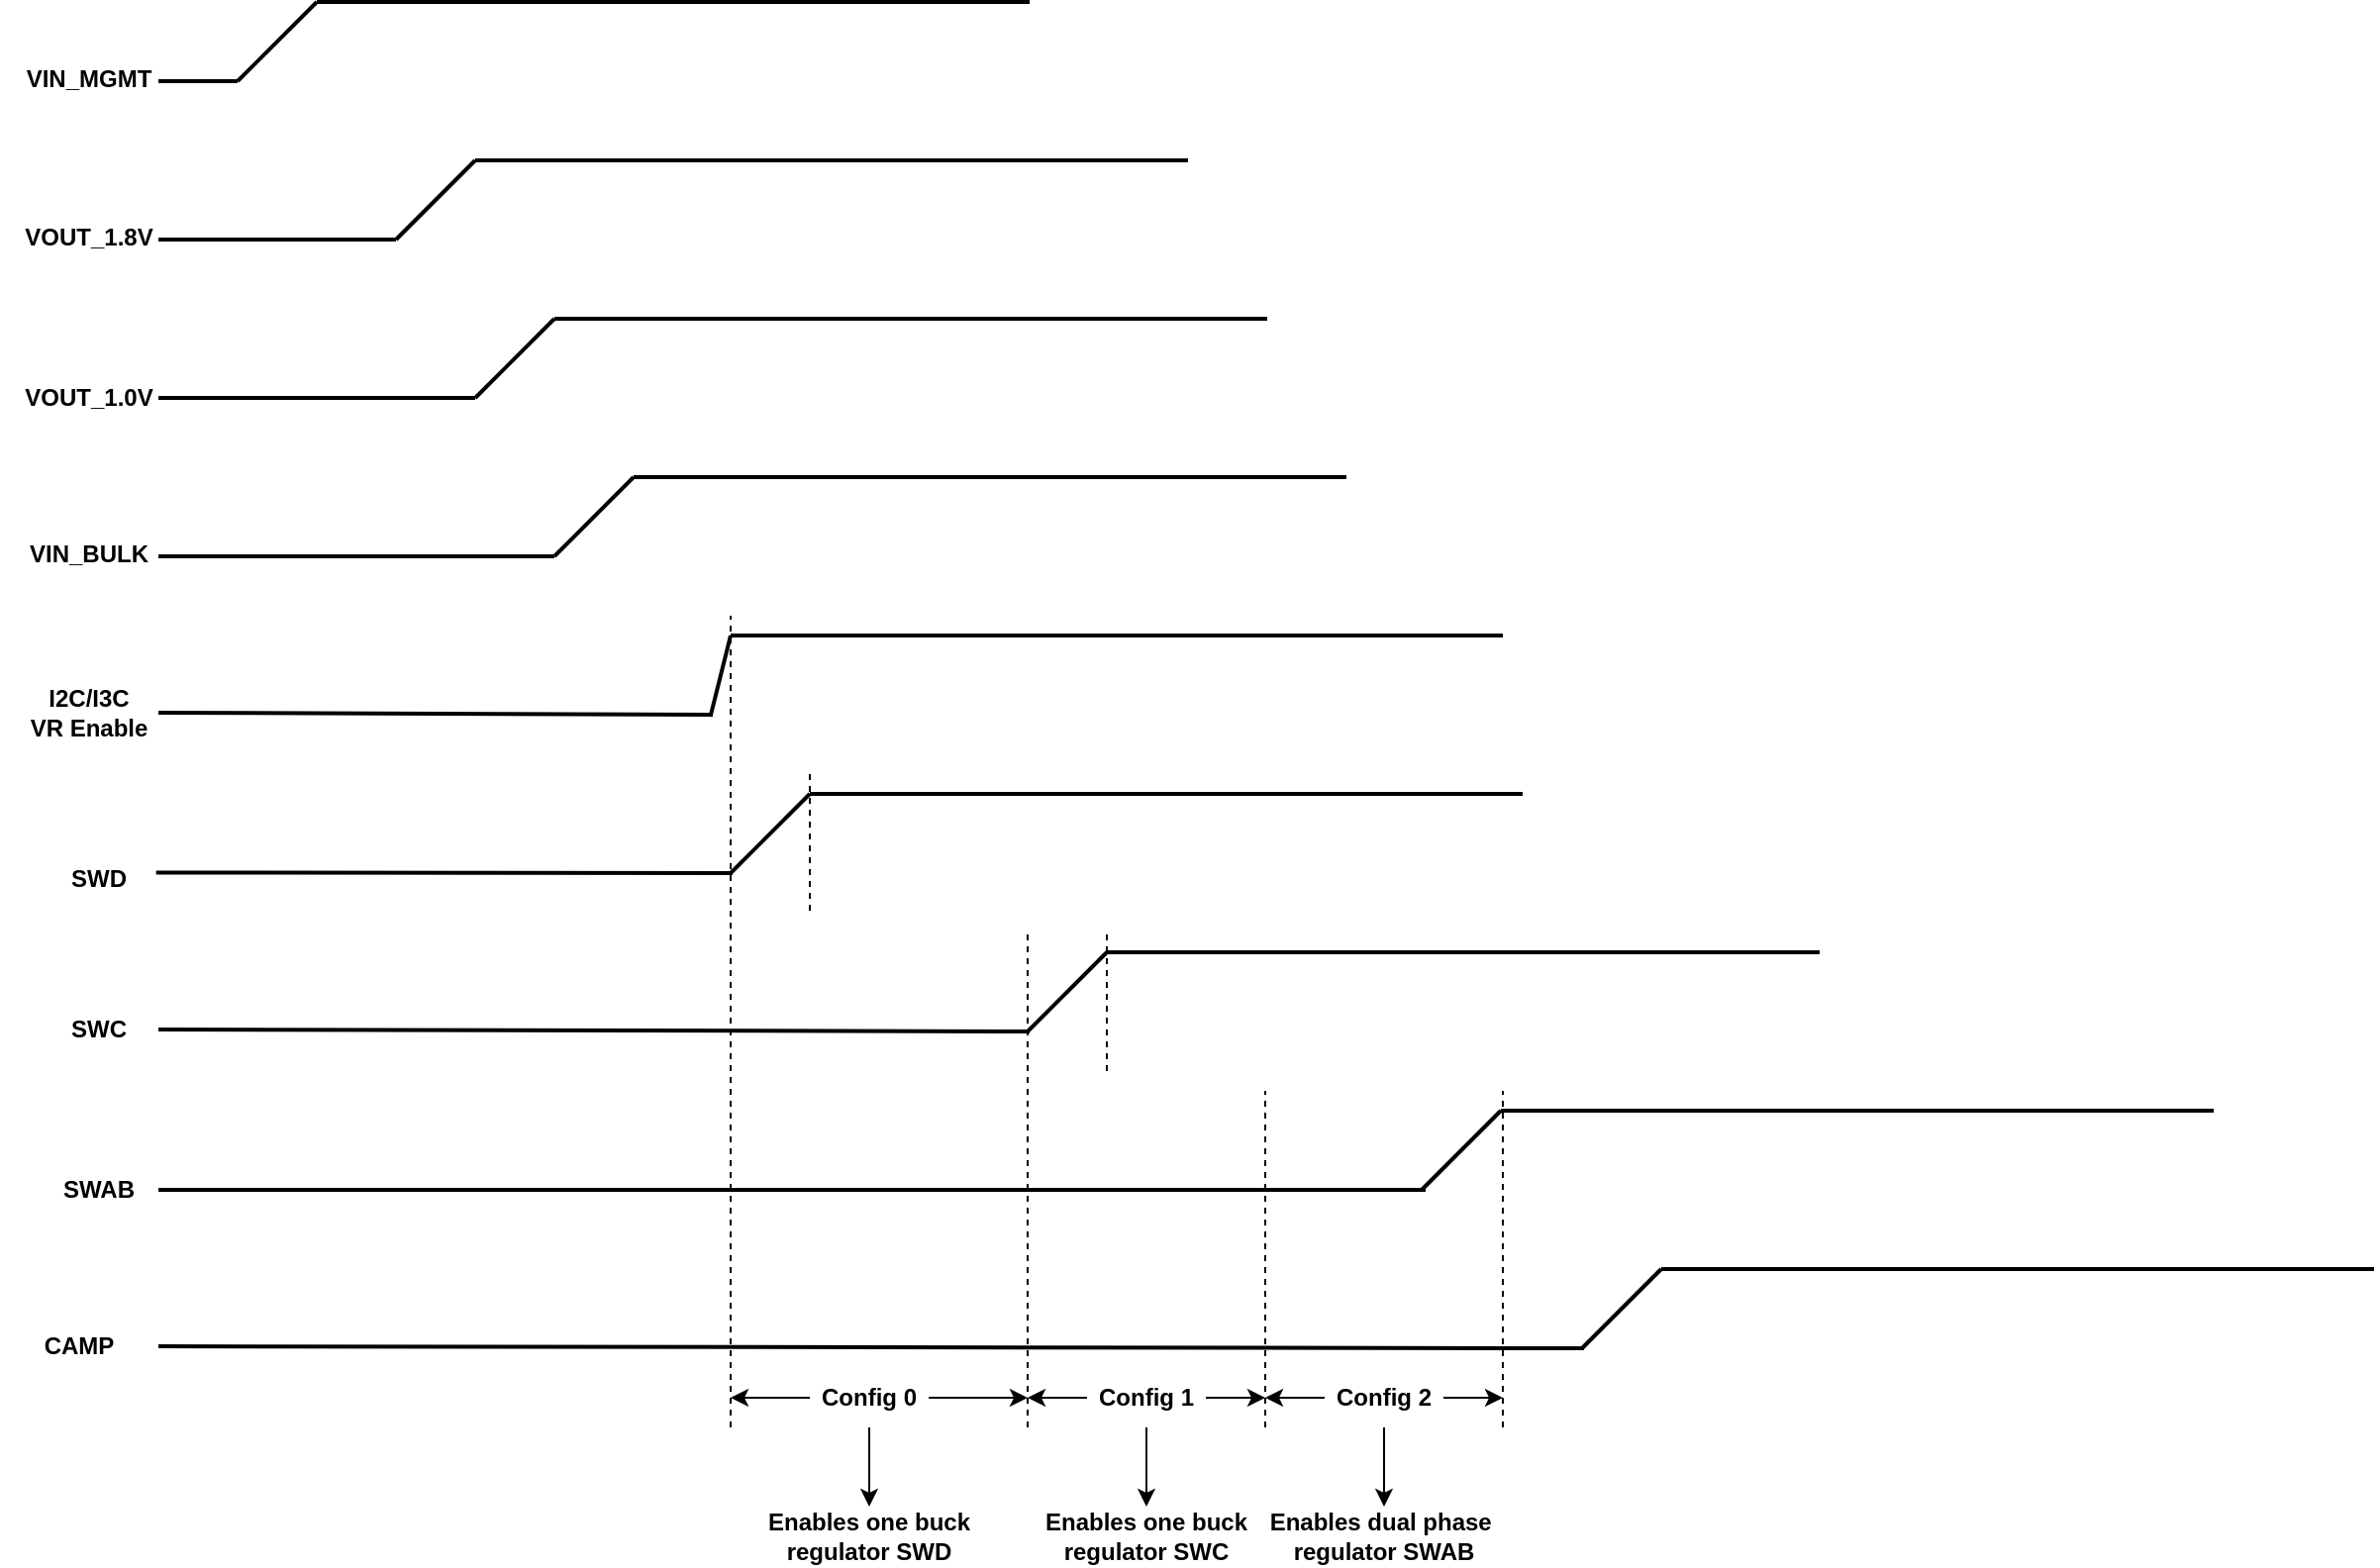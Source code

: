 <mxfile version="26.0.10">
  <diagram name="Page-1" id="JR7wk3ikz5wLLiDKSVqI">
    <mxGraphModel dx="1668" dy="2158" grid="1" gridSize="10" guides="1" tooltips="1" connect="1" arrows="1" fold="1" page="1" pageScale="1" pageWidth="850" pageHeight="1100" math="0" shadow="0">
      <root>
        <mxCell id="0" />
        <mxCell id="1" parent="0" />
        <mxCell id="hMm1spZbtBt_gbhy8hQx-1" value="" style="endArrow=none;html=1;rounded=0;strokeWidth=2;exitX=0.981;exitY=0.39;exitDx=0;exitDy=0;exitPerimeter=0;" edge="1" parent="1" source="hMm1spZbtBt_gbhy8hQx-14">
          <mxGeometry width="50" height="50" relative="1" as="geometry">
            <mxPoint x="80" y="440" as="sourcePoint" />
            <mxPoint x="290" y="440" as="targetPoint" />
          </mxGeometry>
        </mxCell>
        <mxCell id="hMm1spZbtBt_gbhy8hQx-2" value="" style="endArrow=none;html=1;rounded=0;strokeWidth=2;" edge="1" parent="1">
          <mxGeometry width="50" height="50" relative="1" as="geometry">
            <mxPoint x="289" y="440" as="sourcePoint" />
            <mxPoint x="329" y="400" as="targetPoint" />
          </mxGeometry>
        </mxCell>
        <mxCell id="hMm1spZbtBt_gbhy8hQx-3" value="" style="endArrow=none;html=1;rounded=0;strokeWidth=2;" edge="1" parent="1">
          <mxGeometry width="50" height="50" relative="1" as="geometry">
            <mxPoint x="329" y="400" as="sourcePoint" />
            <mxPoint x="689" y="400" as="targetPoint" />
          </mxGeometry>
        </mxCell>
        <mxCell id="hMm1spZbtBt_gbhy8hQx-5" value="" style="endArrow=none;html=1;rounded=0;strokeWidth=2;exitX=1;exitY=0.5;exitDx=0;exitDy=0;" edge="1" parent="1" source="hMm1spZbtBt_gbhy8hQx-15">
          <mxGeometry width="50" height="50" relative="1" as="geometry">
            <mxPoint x="120" y="520" as="sourcePoint" />
            <mxPoint x="440" y="520" as="targetPoint" />
          </mxGeometry>
        </mxCell>
        <mxCell id="hMm1spZbtBt_gbhy8hQx-6" value="" style="endArrow=none;html=1;rounded=0;strokeWidth=2;" edge="1" parent="1">
          <mxGeometry width="50" height="50" relative="1" as="geometry">
            <mxPoint x="439" y="520" as="sourcePoint" />
            <mxPoint x="479" y="480" as="targetPoint" />
          </mxGeometry>
        </mxCell>
        <mxCell id="hMm1spZbtBt_gbhy8hQx-7" value="" style="endArrow=none;html=1;rounded=0;strokeWidth=2;" edge="1" parent="1">
          <mxGeometry width="50" height="50" relative="1" as="geometry">
            <mxPoint x="479" y="480" as="sourcePoint" />
            <mxPoint x="839" y="480" as="targetPoint" />
          </mxGeometry>
        </mxCell>
        <mxCell id="hMm1spZbtBt_gbhy8hQx-8" value="" style="endArrow=none;html=1;rounded=0;strokeWidth=2;exitX=1;exitY=0.5;exitDx=0;exitDy=0;" edge="1" parent="1" source="hMm1spZbtBt_gbhy8hQx-16">
          <mxGeometry width="50" height="50" relative="1" as="geometry">
            <mxPoint x="159" y="600" as="sourcePoint" />
            <mxPoint x="640" y="600" as="targetPoint" />
          </mxGeometry>
        </mxCell>
        <mxCell id="hMm1spZbtBt_gbhy8hQx-9" value="" style="endArrow=none;html=1;rounded=0;strokeWidth=2;" edge="1" parent="1">
          <mxGeometry width="50" height="50" relative="1" as="geometry">
            <mxPoint x="638" y="600" as="sourcePoint" />
            <mxPoint x="678" y="560" as="targetPoint" />
          </mxGeometry>
        </mxCell>
        <mxCell id="hMm1spZbtBt_gbhy8hQx-10" value="" style="endArrow=none;html=1;rounded=0;strokeWidth=2;" edge="1" parent="1">
          <mxGeometry width="50" height="50" relative="1" as="geometry">
            <mxPoint x="678" y="560" as="sourcePoint" />
            <mxPoint x="1038" y="560" as="targetPoint" />
          </mxGeometry>
        </mxCell>
        <mxCell id="hMm1spZbtBt_gbhy8hQx-11" value="" style="endArrow=none;html=1;rounded=0;strokeWidth=2;exitX=1;exitY=0.5;exitDx=0;exitDy=0;" edge="1" parent="1" source="hMm1spZbtBt_gbhy8hQx-17">
          <mxGeometry width="50" height="50" relative="1" as="geometry">
            <mxPoint x="240" y="680" as="sourcePoint" />
            <mxPoint x="720" y="680" as="targetPoint" />
          </mxGeometry>
        </mxCell>
        <mxCell id="hMm1spZbtBt_gbhy8hQx-12" value="" style="endArrow=none;html=1;rounded=0;strokeWidth=2;" edge="1" parent="1">
          <mxGeometry width="50" height="50" relative="1" as="geometry">
            <mxPoint x="719" y="680" as="sourcePoint" />
            <mxPoint x="759" y="640" as="targetPoint" />
          </mxGeometry>
        </mxCell>
        <mxCell id="hMm1spZbtBt_gbhy8hQx-13" value="" style="endArrow=none;html=1;rounded=0;strokeWidth=2;" edge="1" parent="1">
          <mxGeometry width="50" height="50" relative="1" as="geometry">
            <mxPoint x="759" y="640" as="sourcePoint" />
            <mxPoint x="1119" y="640" as="targetPoint" />
          </mxGeometry>
        </mxCell>
        <mxCell id="hMm1spZbtBt_gbhy8hQx-14" value="&lt;b&gt;SWD&lt;/b&gt;" style="text;html=1;align=center;verticalAlign=middle;whiteSpace=wrap;rounded=0;" vertex="1" parent="1">
          <mxGeometry x="-60" y="428" width="60" height="30" as="geometry" />
        </mxCell>
        <mxCell id="hMm1spZbtBt_gbhy8hQx-15" value="&lt;b&gt;SWC&lt;/b&gt;" style="text;html=1;align=center;verticalAlign=middle;whiteSpace=wrap;rounded=0;" vertex="1" parent="1">
          <mxGeometry x="-60" y="504" width="60" height="30" as="geometry" />
        </mxCell>
        <mxCell id="hMm1spZbtBt_gbhy8hQx-16" value="&lt;b&gt;SWAB&lt;/b&gt;" style="text;html=1;align=center;verticalAlign=middle;whiteSpace=wrap;rounded=0;" vertex="1" parent="1">
          <mxGeometry x="-60" y="585" width="60" height="30" as="geometry" />
        </mxCell>
        <mxCell id="hMm1spZbtBt_gbhy8hQx-17" value="&lt;b&gt;CAMP&lt;/b&gt;" style="text;html=1;align=center;verticalAlign=middle;whiteSpace=wrap;rounded=0;" vertex="1" parent="1">
          <mxGeometry x="-80" y="664" width="80" height="30" as="geometry" />
        </mxCell>
        <mxCell id="hMm1spZbtBt_gbhy8hQx-19" value="" style="endArrow=none;dashed=1;html=1;rounded=0;" edge="1" parent="1">
          <mxGeometry width="50" height="50" relative="1" as="geometry">
            <mxPoint x="329" y="459" as="sourcePoint" />
            <mxPoint x="329" y="389" as="targetPoint" />
          </mxGeometry>
        </mxCell>
        <mxCell id="hMm1spZbtBt_gbhy8hQx-20" value="" style="endArrow=none;dashed=1;html=1;rounded=0;" edge="1" parent="1">
          <mxGeometry width="50" height="50" relative="1" as="geometry">
            <mxPoint x="439" y="720" as="sourcePoint" />
            <mxPoint x="439" y="470" as="targetPoint" />
          </mxGeometry>
        </mxCell>
        <mxCell id="hMm1spZbtBt_gbhy8hQx-21" value="" style="endArrow=none;dashed=1;html=1;rounded=0;" edge="1" parent="1">
          <mxGeometry width="50" height="50" relative="1" as="geometry">
            <mxPoint x="479" y="540" as="sourcePoint" />
            <mxPoint x="479" y="470" as="targetPoint" />
          </mxGeometry>
        </mxCell>
        <mxCell id="hMm1spZbtBt_gbhy8hQx-23" value="" style="endArrow=none;dashed=1;html=1;rounded=0;" edge="1" parent="1">
          <mxGeometry width="50" height="50" relative="1" as="geometry">
            <mxPoint x="559" y="720" as="sourcePoint" />
            <mxPoint x="559" y="550" as="targetPoint" />
          </mxGeometry>
        </mxCell>
        <mxCell id="hMm1spZbtBt_gbhy8hQx-24" value="" style="endArrow=none;dashed=1;html=1;rounded=0;" edge="1" parent="1">
          <mxGeometry width="50" height="50" relative="1" as="geometry">
            <mxPoint x="679" y="720" as="sourcePoint" />
            <mxPoint x="679" y="550" as="targetPoint" />
          </mxGeometry>
        </mxCell>
        <mxCell id="hMm1spZbtBt_gbhy8hQx-26" value="" style="endArrow=none;html=1;rounded=0;strokeWidth=2;exitX=1;exitY=0.5;exitDx=0;exitDy=0;" edge="1" parent="1" source="hMm1spZbtBt_gbhy8hQx-29">
          <mxGeometry width="50" height="50" relative="1" as="geometry">
            <mxPoint x="80" y="360" as="sourcePoint" />
            <mxPoint x="280" y="360" as="targetPoint" />
          </mxGeometry>
        </mxCell>
        <mxCell id="hMm1spZbtBt_gbhy8hQx-27" value="" style="endArrow=none;html=1;rounded=0;strokeWidth=2;" edge="1" parent="1">
          <mxGeometry width="50" height="50" relative="1" as="geometry">
            <mxPoint x="279" y="360" as="sourcePoint" />
            <mxPoint x="289" y="320" as="targetPoint" />
          </mxGeometry>
        </mxCell>
        <mxCell id="hMm1spZbtBt_gbhy8hQx-28" value="" style="endArrow=none;html=1;rounded=0;strokeWidth=2;" edge="1" parent="1">
          <mxGeometry width="50" height="50" relative="1" as="geometry">
            <mxPoint x="289" y="320" as="sourcePoint" />
            <mxPoint x="679" y="320" as="targetPoint" />
          </mxGeometry>
        </mxCell>
        <mxCell id="hMm1spZbtBt_gbhy8hQx-29" value="&lt;div&gt;&lt;b&gt;I2C/I3C&lt;/b&gt;&lt;/div&gt;&lt;b&gt;VR Enable&lt;/b&gt;" style="text;html=1;align=center;verticalAlign=middle;whiteSpace=wrap;rounded=0;" vertex="1" parent="1">
          <mxGeometry x="-70" y="344" width="70" height="30" as="geometry" />
        </mxCell>
        <mxCell id="hMm1spZbtBt_gbhy8hQx-31" value="" style="endArrow=none;dashed=1;html=1;rounded=0;" edge="1" parent="1">
          <mxGeometry width="50" height="50" relative="1" as="geometry">
            <mxPoint x="289" y="720" as="sourcePoint" />
            <mxPoint x="289" y="310" as="targetPoint" />
          </mxGeometry>
        </mxCell>
        <mxCell id="hMm1spZbtBt_gbhy8hQx-37" style="edgeStyle=orthogonalEdgeStyle;rounded=0;orthogonalLoop=1;jettySize=auto;html=1;" edge="1" parent="1" source="hMm1spZbtBt_gbhy8hQx-36">
          <mxGeometry relative="1" as="geometry">
            <mxPoint x="439" y="705" as="targetPoint" />
          </mxGeometry>
        </mxCell>
        <mxCell id="hMm1spZbtBt_gbhy8hQx-40" style="edgeStyle=orthogonalEdgeStyle;rounded=0;orthogonalLoop=1;jettySize=auto;html=1;" edge="1" parent="1" source="hMm1spZbtBt_gbhy8hQx-36">
          <mxGeometry relative="1" as="geometry">
            <mxPoint x="289" y="705" as="targetPoint" />
          </mxGeometry>
        </mxCell>
        <mxCell id="hMm1spZbtBt_gbhy8hQx-36" value="&lt;b&gt;Config 0&lt;/b&gt;" style="text;html=1;align=center;verticalAlign=middle;whiteSpace=wrap;rounded=0;" vertex="1" parent="1">
          <mxGeometry x="329" y="690" width="60" height="30" as="geometry" />
        </mxCell>
        <mxCell id="hMm1spZbtBt_gbhy8hQx-41" style="edgeStyle=orthogonalEdgeStyle;rounded=0;orthogonalLoop=1;jettySize=auto;html=1;" edge="1" parent="1" source="hMm1spZbtBt_gbhy8hQx-43">
          <mxGeometry relative="1" as="geometry">
            <mxPoint x="559" y="705" as="targetPoint" />
          </mxGeometry>
        </mxCell>
        <mxCell id="hMm1spZbtBt_gbhy8hQx-42" style="edgeStyle=orthogonalEdgeStyle;rounded=0;orthogonalLoop=1;jettySize=auto;html=1;" edge="1" parent="1" source="hMm1spZbtBt_gbhy8hQx-43">
          <mxGeometry relative="1" as="geometry">
            <mxPoint x="439" y="705" as="targetPoint" />
          </mxGeometry>
        </mxCell>
        <mxCell id="hMm1spZbtBt_gbhy8hQx-43" value="&lt;b&gt;Config 1&lt;/b&gt;" style="text;html=1;align=center;verticalAlign=middle;whiteSpace=wrap;rounded=0;" vertex="1" parent="1">
          <mxGeometry x="469" y="690" width="60" height="30" as="geometry" />
        </mxCell>
        <mxCell id="hMm1spZbtBt_gbhy8hQx-44" style="edgeStyle=orthogonalEdgeStyle;rounded=0;orthogonalLoop=1;jettySize=auto;html=1;" edge="1" parent="1" source="hMm1spZbtBt_gbhy8hQx-46">
          <mxGeometry relative="1" as="geometry">
            <mxPoint x="679" y="705" as="targetPoint" />
          </mxGeometry>
        </mxCell>
        <mxCell id="hMm1spZbtBt_gbhy8hQx-45" style="edgeStyle=orthogonalEdgeStyle;rounded=0;orthogonalLoop=1;jettySize=auto;html=1;" edge="1" parent="1" source="hMm1spZbtBt_gbhy8hQx-46">
          <mxGeometry relative="1" as="geometry">
            <mxPoint x="559" y="705" as="targetPoint" />
          </mxGeometry>
        </mxCell>
        <mxCell id="hMm1spZbtBt_gbhy8hQx-46" value="&lt;b&gt;Config 2&lt;/b&gt;" style="text;html=1;align=center;verticalAlign=middle;whiteSpace=wrap;rounded=0;" vertex="1" parent="1">
          <mxGeometry x="589" y="690" width="60" height="30" as="geometry" />
        </mxCell>
        <mxCell id="hMm1spZbtBt_gbhy8hQx-47" value="" style="endArrow=classic;html=1;rounded=0;exitX=0.5;exitY=1;exitDx=0;exitDy=0;" edge="1" parent="1" source="hMm1spZbtBt_gbhy8hQx-36">
          <mxGeometry width="50" height="50" relative="1" as="geometry">
            <mxPoint x="569" y="760" as="sourcePoint" />
            <mxPoint x="359" y="760" as="targetPoint" />
          </mxGeometry>
        </mxCell>
        <mxCell id="hMm1spZbtBt_gbhy8hQx-48" value="&lt;b&gt;Enables one buck regulator SWD&lt;/b&gt;" style="text;html=1;align=center;verticalAlign=middle;whiteSpace=wrap;rounded=0;" vertex="1" parent="1">
          <mxGeometry x="294" y="760" width="130" height="30" as="geometry" />
        </mxCell>
        <mxCell id="hMm1spZbtBt_gbhy8hQx-51" value="" style="endArrow=classic;html=1;rounded=0;exitX=0.5;exitY=1;exitDx=0;exitDy=0;" edge="1" parent="1">
          <mxGeometry width="50" height="50" relative="1" as="geometry">
            <mxPoint x="499" y="720" as="sourcePoint" />
            <mxPoint x="499" y="760" as="targetPoint" />
          </mxGeometry>
        </mxCell>
        <mxCell id="hMm1spZbtBt_gbhy8hQx-52" value="&lt;b&gt;Enables one buck regulator SWC&lt;/b&gt;" style="text;html=1;align=center;verticalAlign=middle;whiteSpace=wrap;rounded=0;" vertex="1" parent="1">
          <mxGeometry x="434" y="760" width="130" height="30" as="geometry" />
        </mxCell>
        <mxCell id="hMm1spZbtBt_gbhy8hQx-53" value="" style="endArrow=classic;html=1;rounded=0;exitX=0.5;exitY=1;exitDx=0;exitDy=0;" edge="1" parent="1">
          <mxGeometry width="50" height="50" relative="1" as="geometry">
            <mxPoint x="619" y="720" as="sourcePoint" />
            <mxPoint x="619" y="760" as="targetPoint" />
          </mxGeometry>
        </mxCell>
        <mxCell id="hMm1spZbtBt_gbhy8hQx-54" value="&lt;b&gt;Enables dual phase&amp;nbsp; regulator SWAB&lt;/b&gt;" style="text;html=1;align=center;verticalAlign=middle;whiteSpace=wrap;rounded=0;" vertex="1" parent="1">
          <mxGeometry x="554" y="760" width="130" height="30" as="geometry" />
        </mxCell>
        <mxCell id="hMm1spZbtBt_gbhy8hQx-55" value="" style="endArrow=none;html=1;rounded=0;strokeWidth=2;" edge="1" parent="1">
          <mxGeometry width="50" height="50" relative="1" as="geometry">
            <mxPoint y="120" as="sourcePoint" />
            <mxPoint x="120" y="120" as="targetPoint" />
          </mxGeometry>
        </mxCell>
        <mxCell id="hMm1spZbtBt_gbhy8hQx-56" value="" style="endArrow=none;html=1;rounded=0;strokeWidth=2;" edge="1" parent="1">
          <mxGeometry width="50" height="50" relative="1" as="geometry">
            <mxPoint x="120" y="120" as="sourcePoint" />
            <mxPoint x="160" y="80" as="targetPoint" />
          </mxGeometry>
        </mxCell>
        <mxCell id="hMm1spZbtBt_gbhy8hQx-57" value="" style="endArrow=none;html=1;rounded=0;strokeWidth=2;" edge="1" parent="1">
          <mxGeometry width="50" height="50" relative="1" as="geometry">
            <mxPoint x="160" y="80" as="sourcePoint" />
            <mxPoint x="520" y="80" as="targetPoint" />
          </mxGeometry>
        </mxCell>
        <mxCell id="hMm1spZbtBt_gbhy8hQx-61" value="" style="endArrow=none;html=1;rounded=0;strokeWidth=2;" edge="1" parent="1">
          <mxGeometry width="50" height="50" relative="1" as="geometry">
            <mxPoint y="200" as="sourcePoint" />
            <mxPoint x="160" y="200" as="targetPoint" />
          </mxGeometry>
        </mxCell>
        <mxCell id="hMm1spZbtBt_gbhy8hQx-62" value="" style="endArrow=none;html=1;rounded=0;strokeWidth=2;" edge="1" parent="1">
          <mxGeometry width="50" height="50" relative="1" as="geometry">
            <mxPoint x="160" y="200" as="sourcePoint" />
            <mxPoint x="200" y="160" as="targetPoint" />
          </mxGeometry>
        </mxCell>
        <mxCell id="hMm1spZbtBt_gbhy8hQx-63" value="" style="endArrow=none;html=1;rounded=0;strokeWidth=2;" edge="1" parent="1">
          <mxGeometry width="50" height="50" relative="1" as="geometry">
            <mxPoint x="200" y="160" as="sourcePoint" />
            <mxPoint x="560" y="160" as="targetPoint" />
          </mxGeometry>
        </mxCell>
        <mxCell id="hMm1spZbtBt_gbhy8hQx-64" value="" style="endArrow=none;html=1;rounded=0;strokeWidth=2;" edge="1" parent="1">
          <mxGeometry width="50" height="50" relative="1" as="geometry">
            <mxPoint y="280" as="sourcePoint" />
            <mxPoint x="200" y="280" as="targetPoint" />
          </mxGeometry>
        </mxCell>
        <mxCell id="hMm1spZbtBt_gbhy8hQx-65" value="" style="endArrow=none;html=1;rounded=0;strokeWidth=2;" edge="1" parent="1">
          <mxGeometry width="50" height="50" relative="1" as="geometry">
            <mxPoint x="200" y="280" as="sourcePoint" />
            <mxPoint x="240" y="240" as="targetPoint" />
          </mxGeometry>
        </mxCell>
        <mxCell id="hMm1spZbtBt_gbhy8hQx-66" value="" style="endArrow=none;html=1;rounded=0;strokeWidth=2;" edge="1" parent="1">
          <mxGeometry width="50" height="50" relative="1" as="geometry">
            <mxPoint x="240" y="240" as="sourcePoint" />
            <mxPoint x="600" y="240" as="targetPoint" />
          </mxGeometry>
        </mxCell>
        <mxCell id="hMm1spZbtBt_gbhy8hQx-67" value="" style="endArrow=none;html=1;rounded=0;strokeWidth=2;" edge="1" parent="1">
          <mxGeometry width="50" height="50" relative="1" as="geometry">
            <mxPoint y="40" as="sourcePoint" />
            <mxPoint x="40" y="40" as="targetPoint" />
          </mxGeometry>
        </mxCell>
        <mxCell id="hMm1spZbtBt_gbhy8hQx-68" value="" style="endArrow=none;html=1;rounded=0;strokeWidth=2;" edge="1" parent="1">
          <mxGeometry width="50" height="50" relative="1" as="geometry">
            <mxPoint x="40" y="40" as="sourcePoint" />
            <mxPoint x="80" as="targetPoint" />
          </mxGeometry>
        </mxCell>
        <mxCell id="hMm1spZbtBt_gbhy8hQx-69" value="" style="endArrow=none;html=1;rounded=0;strokeWidth=2;" edge="1" parent="1">
          <mxGeometry width="50" height="50" relative="1" as="geometry">
            <mxPoint x="80" as="sourcePoint" />
            <mxPoint x="440" as="targetPoint" />
          </mxGeometry>
        </mxCell>
        <mxCell id="hMm1spZbtBt_gbhy8hQx-70" value="&lt;b&gt;VIN_MGMT&lt;/b&gt;" style="text;html=1;align=center;verticalAlign=middle;whiteSpace=wrap;rounded=0;" vertex="1" parent="1">
          <mxGeometry x="-70" y="24" width="70" height="30" as="geometry" />
        </mxCell>
        <mxCell id="hMm1spZbtBt_gbhy8hQx-71" value="&lt;b&gt;VOUT_1.8V&lt;/b&gt;" style="text;html=1;align=center;verticalAlign=middle;whiteSpace=wrap;rounded=0;" vertex="1" parent="1">
          <mxGeometry x="-70" y="104" width="70" height="30" as="geometry" />
        </mxCell>
        <mxCell id="hMm1spZbtBt_gbhy8hQx-72" value="&lt;b&gt;VOUT_1.0V&lt;/b&gt;" style="text;html=1;align=center;verticalAlign=middle;whiteSpace=wrap;rounded=0;" vertex="1" parent="1">
          <mxGeometry x="-70" y="185" width="70" height="30" as="geometry" />
        </mxCell>
        <mxCell id="hMm1spZbtBt_gbhy8hQx-73" value="&lt;b&gt;VIN_BULK&lt;/b&gt;" style="text;html=1;align=center;verticalAlign=middle;whiteSpace=wrap;rounded=0;" vertex="1" parent="1">
          <mxGeometry x="-70" y="264" width="70" height="30" as="geometry" />
        </mxCell>
      </root>
    </mxGraphModel>
  </diagram>
</mxfile>
